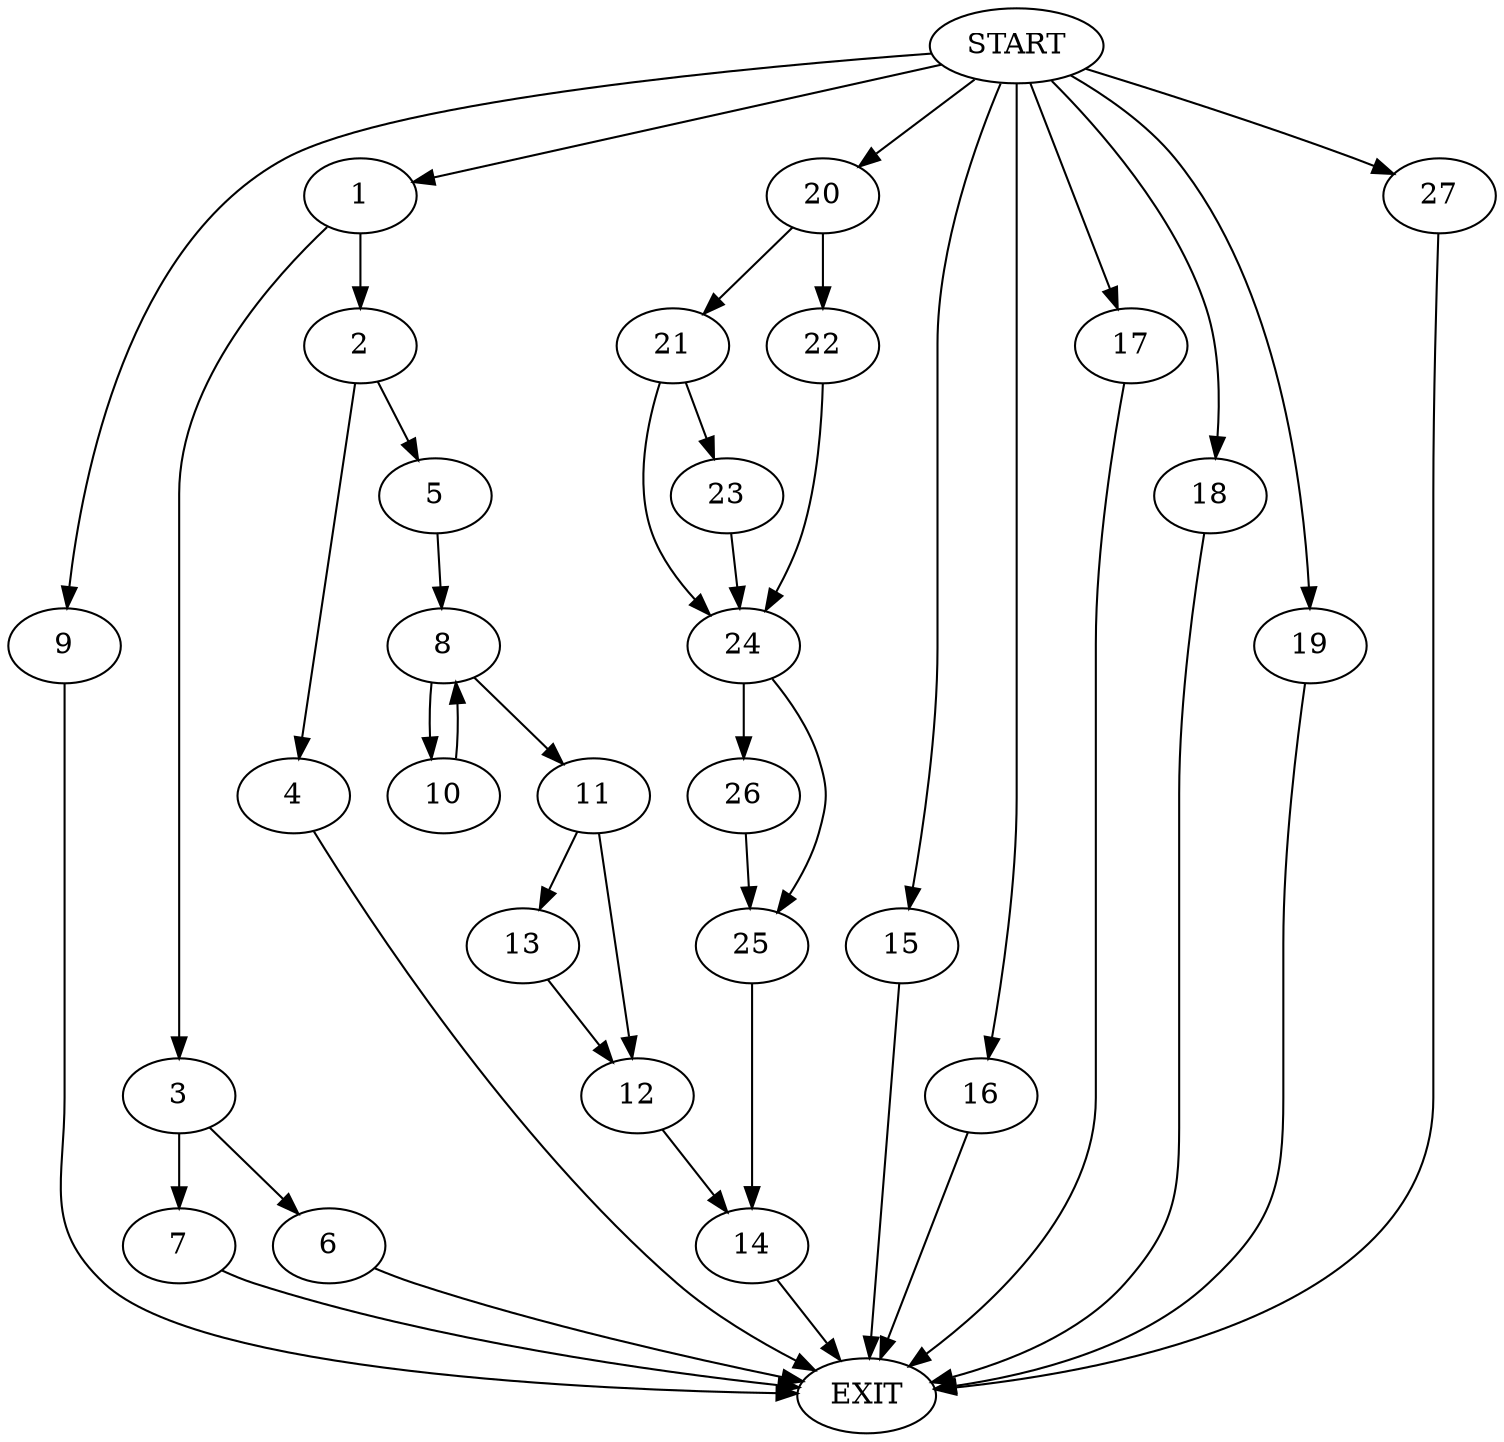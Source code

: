 digraph {
0 [label="START"]
28 [label="EXIT"]
0 -> 1
1 -> 2
1 -> 3
2 -> 4
2 -> 5
3 -> 6
3 -> 7
6 -> 28
7 -> 28
4 -> 28
5 -> 8
0 -> 9
9 -> 28
8 -> 10
8 -> 11
10 -> 8
11 -> 12
11 -> 13
13 -> 12
12 -> 14
0 -> 15
15 -> 28
0 -> 16
16 -> 28
0 -> 17
17 -> 28
0 -> 18
18 -> 28
14 -> 28
0 -> 19
19 -> 28
0 -> 20
20 -> 21
20 -> 22
21 -> 23
21 -> 24
22 -> 24
24 -> 25
24 -> 26
23 -> 24
25 -> 14
26 -> 25
0 -> 27
27 -> 28
}
